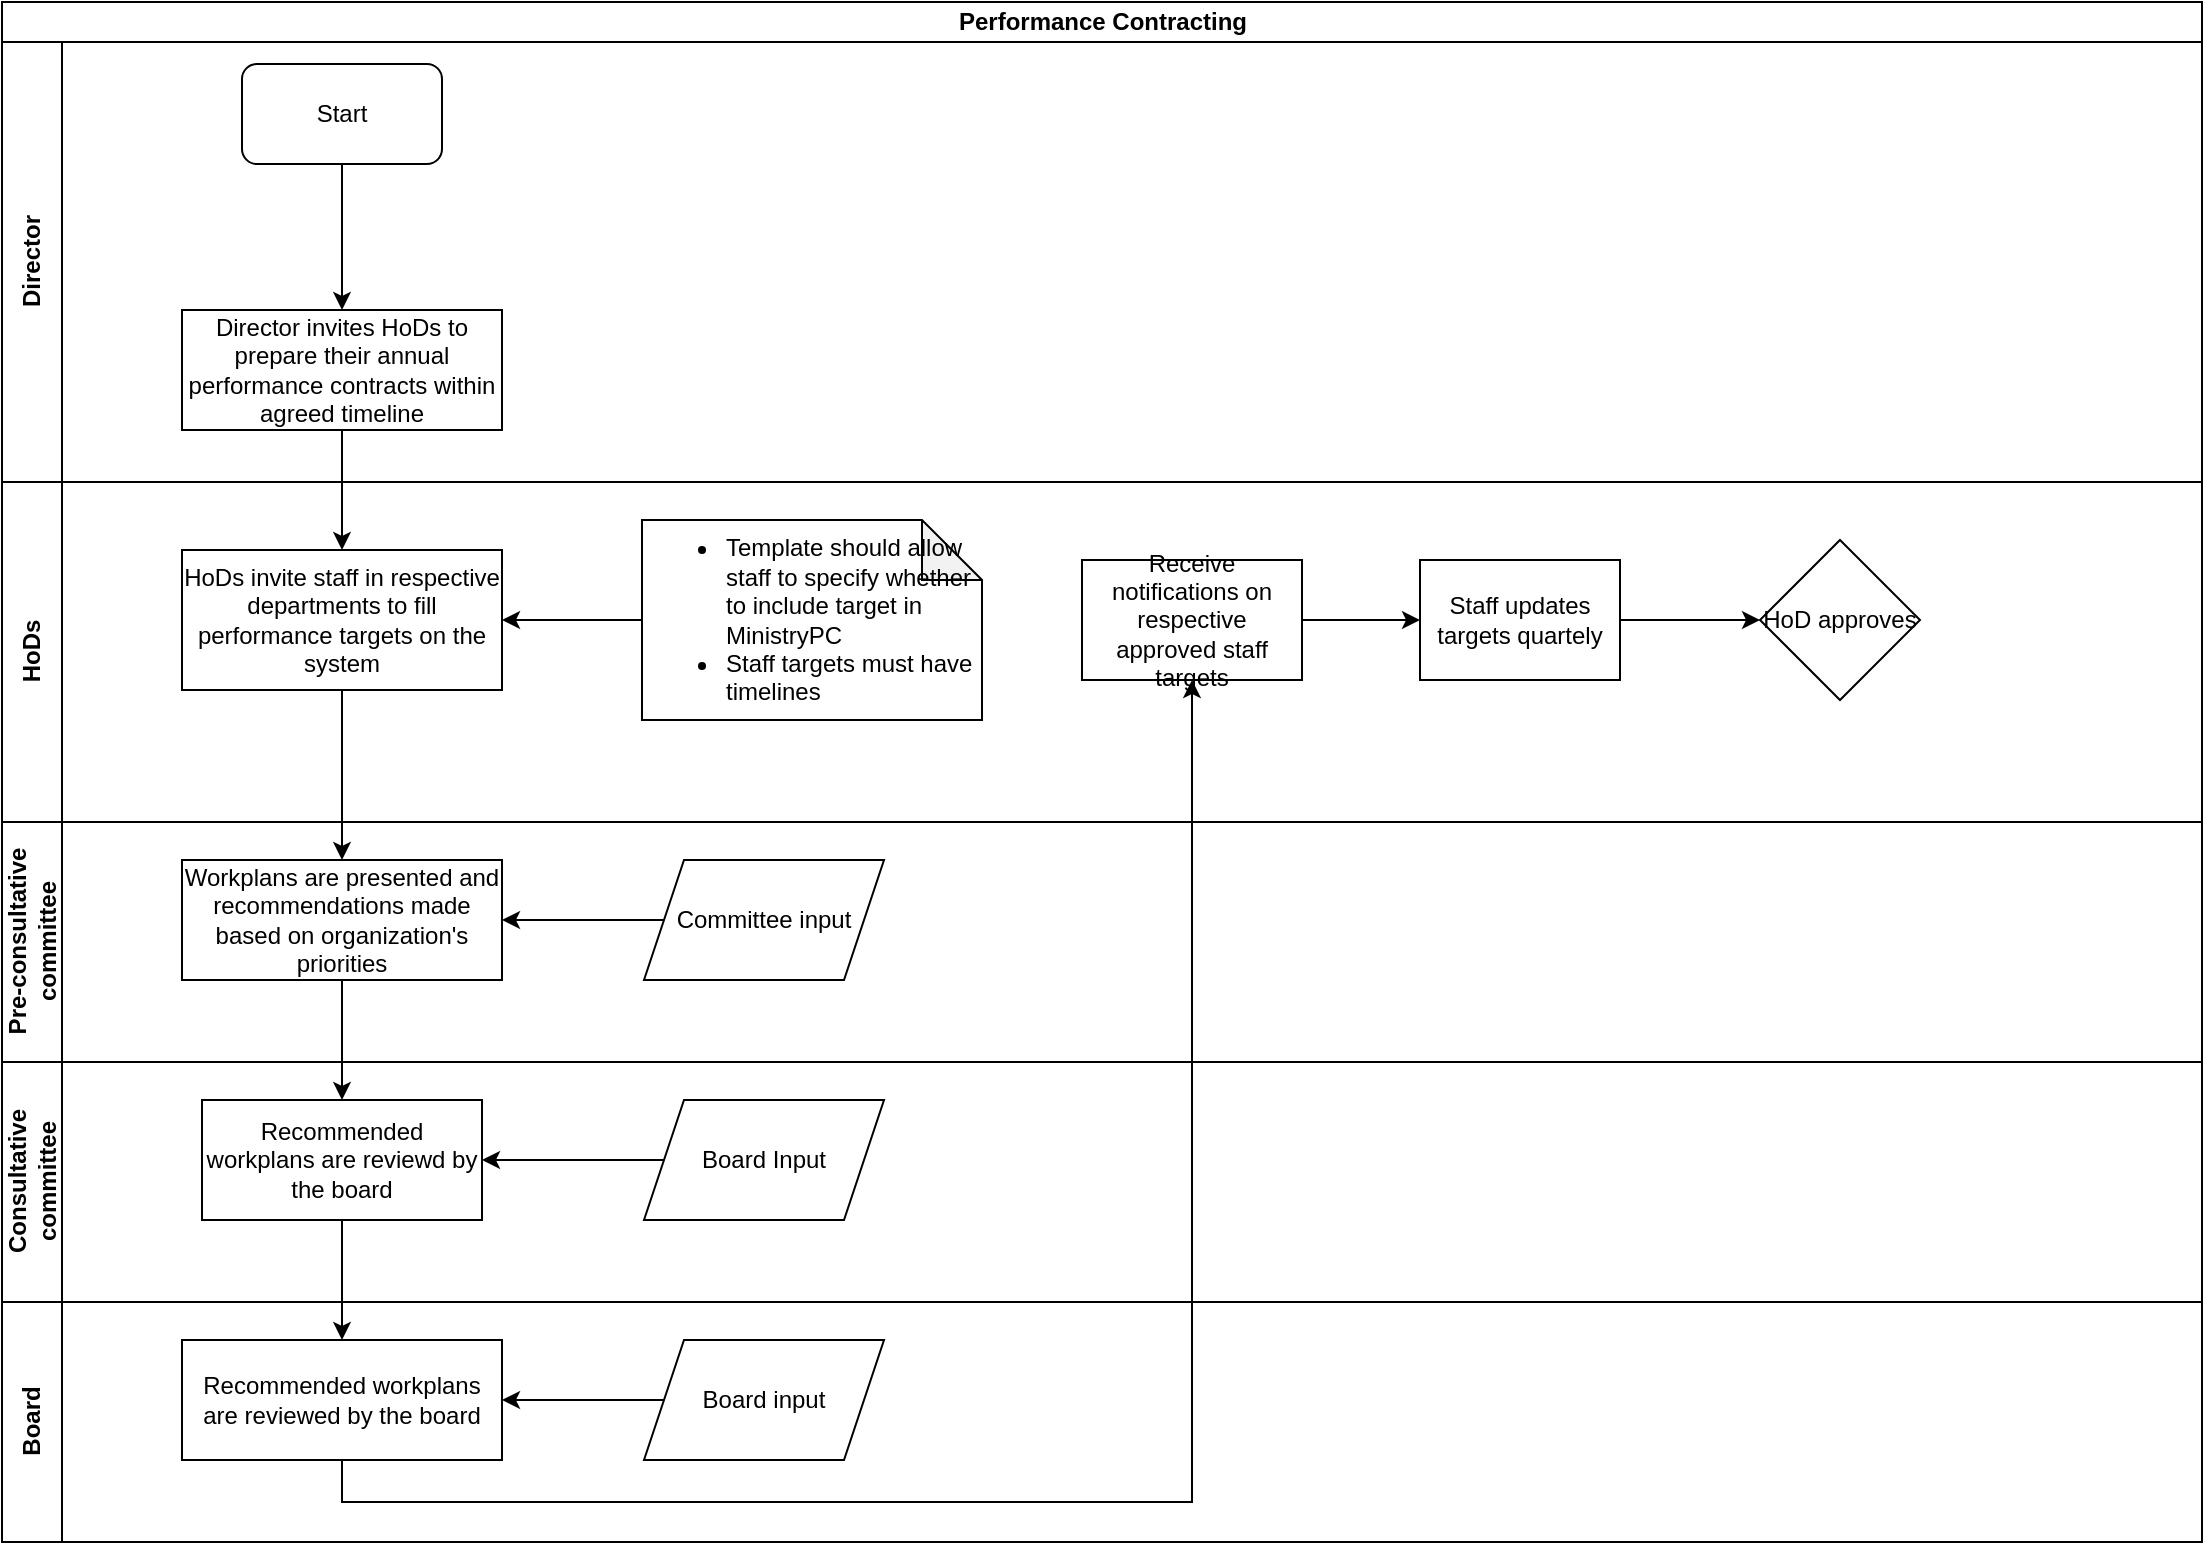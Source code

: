 <mxfile version="13.10.2" type="github">
  <diagram id="BvhlkT9Ul9FyrsT8X-tj" name="Page-1">
    <mxGraphModel dx="1038" dy="547" grid="1" gridSize="10" guides="1" tooltips="1" connect="1" arrows="1" fold="1" page="1" pageScale="1" pageWidth="1169" pageHeight="827" math="0" shadow="0">
      <root>
        <mxCell id="0" />
        <mxCell id="1" parent="0" />
        <mxCell id="p53rdiJHdvj2qYngNVLq-1" value="Performance Contracting" style="swimlane;html=1;childLayout=stackLayout;resizeParent=1;resizeParentMax=0;horizontal=1;startSize=20;horizontalStack=0;" vertex="1" parent="1">
          <mxGeometry x="40" y="20" width="1100" height="770" as="geometry" />
        </mxCell>
        <mxCell id="p53rdiJHdvj2qYngNVLq-10" value="" style="edgeStyle=orthogonalEdgeStyle;rounded=0;orthogonalLoop=1;jettySize=auto;html=1;" edge="1" parent="p53rdiJHdvj2qYngNVLq-1" source="p53rdiJHdvj2qYngNVLq-8" target="p53rdiJHdvj2qYngNVLq-9">
          <mxGeometry relative="1" as="geometry" />
        </mxCell>
        <mxCell id="p53rdiJHdvj2qYngNVLq-15" value="" style="edgeStyle=orthogonalEdgeStyle;rounded=0;orthogonalLoop=1;jettySize=auto;html=1;" edge="1" parent="p53rdiJHdvj2qYngNVLq-1" source="p53rdiJHdvj2qYngNVLq-9" target="p53rdiJHdvj2qYngNVLq-14">
          <mxGeometry relative="1" as="geometry" />
        </mxCell>
        <mxCell id="p53rdiJHdvj2qYngNVLq-19" value="" style="edgeStyle=orthogonalEdgeStyle;rounded=0;orthogonalLoop=1;jettySize=auto;html=1;entryX=0.5;entryY=0;entryDx=0;entryDy=0;" edge="1" parent="p53rdiJHdvj2qYngNVLq-1" source="p53rdiJHdvj2qYngNVLq-14" target="p53rdiJHdvj2qYngNVLq-17">
          <mxGeometry relative="1" as="geometry">
            <mxPoint x="170" y="569" as="targetPoint" />
          </mxGeometry>
        </mxCell>
        <mxCell id="p53rdiJHdvj2qYngNVLq-27" value="" style="edgeStyle=orthogonalEdgeStyle;rounded=0;orthogonalLoop=1;jettySize=auto;html=1;entryX=0.5;entryY=1;entryDx=0;entryDy=0;exitX=0.5;exitY=1;exitDx=0;exitDy=0;" edge="1" parent="p53rdiJHdvj2qYngNVLq-1" source="p53rdiJHdvj2qYngNVLq-38" target="p53rdiJHdvj2qYngNVLq-26">
          <mxGeometry relative="1" as="geometry">
            <Array as="points">
              <mxPoint x="170" y="750" />
              <mxPoint x="595" y="750" />
            </Array>
          </mxGeometry>
        </mxCell>
        <mxCell id="p53rdiJHdvj2qYngNVLq-2" value="Director" style="swimlane;html=1;startSize=30;horizontal=0;" vertex="1" parent="p53rdiJHdvj2qYngNVLq-1">
          <mxGeometry y="20" width="1100" height="220" as="geometry" />
        </mxCell>
        <mxCell id="p53rdiJHdvj2qYngNVLq-5" value="Start" style="rounded=1;whiteSpace=wrap;html=1;" vertex="1" parent="p53rdiJHdvj2qYngNVLq-2">
          <mxGeometry x="120" y="11" width="100" height="50" as="geometry" />
        </mxCell>
        <mxCell id="p53rdiJHdvj2qYngNVLq-8" value="Director invites HoDs to prepare their annual performance contracts within agreed timeline" style="rounded=0;whiteSpace=wrap;html=1;" vertex="1" parent="p53rdiJHdvj2qYngNVLq-2">
          <mxGeometry x="90" y="134" width="160" height="60" as="geometry" />
        </mxCell>
        <mxCell id="p53rdiJHdvj2qYngNVLq-7" value="" style="edgeStyle=orthogonalEdgeStyle;rounded=0;orthogonalLoop=1;jettySize=auto;html=1;entryX=0.5;entryY=0;entryDx=0;entryDy=0;" edge="1" parent="p53rdiJHdvj2qYngNVLq-2" source="p53rdiJHdvj2qYngNVLq-5" target="p53rdiJHdvj2qYngNVLq-8">
          <mxGeometry relative="1" as="geometry">
            <mxPoint x="170" y="126" as="targetPoint" />
          </mxGeometry>
        </mxCell>
        <mxCell id="p53rdiJHdvj2qYngNVLq-3" value="HoDs" style="swimlane;html=1;startSize=30;horizontal=0;" vertex="1" parent="p53rdiJHdvj2qYngNVLq-1">
          <mxGeometry y="240" width="1100" height="170" as="geometry" />
        </mxCell>
        <mxCell id="p53rdiJHdvj2qYngNVLq-9" value="HoDs invite staff in respective departments to fill performance targets on the system" style="whiteSpace=wrap;html=1;rounded=0;" vertex="1" parent="p53rdiJHdvj2qYngNVLq-3">
          <mxGeometry x="90" y="34" width="160" height="70" as="geometry" />
        </mxCell>
        <mxCell id="p53rdiJHdvj2qYngNVLq-11" value="&lt;div align=&quot;left&quot;&gt;&lt;ul&gt;&lt;li&gt;Template should allow staff to specify whether to include target in MinistryPC&lt;/li&gt;&lt;li&gt;Staff targets must have timelines&lt;/li&gt;&lt;/ul&gt;&lt;/div&gt;" style="shape=note;whiteSpace=wrap;html=1;backgroundOutline=1;darkOpacity=0.05;align=left;" vertex="1" parent="p53rdiJHdvj2qYngNVLq-3">
          <mxGeometry x="320" y="19" width="170" height="100" as="geometry" />
        </mxCell>
        <mxCell id="p53rdiJHdvj2qYngNVLq-13" value="" style="edgeStyle=orthogonalEdgeStyle;rounded=0;orthogonalLoop=1;jettySize=auto;html=1;entryX=1;entryY=0.5;entryDx=0;entryDy=0;" edge="1" parent="p53rdiJHdvj2qYngNVLq-3" source="p53rdiJHdvj2qYngNVLq-11" target="p53rdiJHdvj2qYngNVLq-9">
          <mxGeometry relative="1" as="geometry">
            <mxPoint x="310" y="64" as="targetPoint" />
          </mxGeometry>
        </mxCell>
        <mxCell id="p53rdiJHdvj2qYngNVLq-26" value="Receive notifications on respective approved staff targets" style="whiteSpace=wrap;html=1;rounded=0;" vertex="1" parent="p53rdiJHdvj2qYngNVLq-3">
          <mxGeometry x="540" y="39" width="110" height="60" as="geometry" />
        </mxCell>
        <mxCell id="p53rdiJHdvj2qYngNVLq-28" value="Staff updates targets quartely" style="whiteSpace=wrap;html=1;rounded=0;" vertex="1" parent="p53rdiJHdvj2qYngNVLq-3">
          <mxGeometry x="709" y="39" width="100" height="60" as="geometry" />
        </mxCell>
        <mxCell id="p53rdiJHdvj2qYngNVLq-29" value="" style="edgeStyle=orthogonalEdgeStyle;rounded=0;orthogonalLoop=1;jettySize=auto;html=1;" edge="1" parent="p53rdiJHdvj2qYngNVLq-3" source="p53rdiJHdvj2qYngNVLq-26" target="p53rdiJHdvj2qYngNVLq-28">
          <mxGeometry relative="1" as="geometry" />
        </mxCell>
        <mxCell id="p53rdiJHdvj2qYngNVLq-32" value="HoD approves" style="rhombus;whiteSpace=wrap;html=1;" vertex="1" parent="p53rdiJHdvj2qYngNVLq-3">
          <mxGeometry x="879" y="29" width="80" height="80" as="geometry" />
        </mxCell>
        <mxCell id="p53rdiJHdvj2qYngNVLq-4" value="&lt;div&gt;Pre-consultative &lt;br&gt;&lt;/div&gt;&lt;div&gt;committee&lt;/div&gt;" style="swimlane;html=1;startSize=30;horizontal=0;" vertex="1" parent="p53rdiJHdvj2qYngNVLq-1">
          <mxGeometry y="410" width="1100" height="120" as="geometry" />
        </mxCell>
        <mxCell id="p53rdiJHdvj2qYngNVLq-14" value="Workplans are presented and recommendations made based on organization&#39;s priorities" style="whiteSpace=wrap;html=1;rounded=0;" vertex="1" parent="p53rdiJHdvj2qYngNVLq-4">
          <mxGeometry x="90" y="19" width="160" height="60" as="geometry" />
        </mxCell>
        <mxCell id="p53rdiJHdvj2qYngNVLq-21" value="Committee input" style="shape=parallelogram;perimeter=parallelogramPerimeter;whiteSpace=wrap;html=1;fixedSize=1;" vertex="1" parent="p53rdiJHdvj2qYngNVLq-4">
          <mxGeometry x="321" y="19" width="120" height="60" as="geometry" />
        </mxCell>
        <mxCell id="p53rdiJHdvj2qYngNVLq-23" value="" style="edgeStyle=orthogonalEdgeStyle;rounded=0;orthogonalLoop=1;jettySize=auto;html=1;entryX=1;entryY=0.5;entryDx=0;entryDy=0;" edge="1" parent="p53rdiJHdvj2qYngNVLq-4" source="p53rdiJHdvj2qYngNVLq-21" target="p53rdiJHdvj2qYngNVLq-14">
          <mxGeometry relative="1" as="geometry">
            <mxPoint x="280" y="49" as="targetPoint" />
          </mxGeometry>
        </mxCell>
        <mxCell id="p53rdiJHdvj2qYngNVLq-16" value="Consultative &lt;br&gt;&lt;div&gt;committee&lt;/div&gt;" style="swimlane;html=1;startSize=30;horizontal=0;" vertex="1" parent="p53rdiJHdvj2qYngNVLq-1">
          <mxGeometry y="530" width="1100" height="120" as="geometry" />
        </mxCell>
        <mxCell id="p53rdiJHdvj2qYngNVLq-17" value="Recommended workplans are reviewd by the board" style="whiteSpace=wrap;html=1;rounded=0;" vertex="1" parent="p53rdiJHdvj2qYngNVLq-16">
          <mxGeometry x="100" y="19" width="140" height="60" as="geometry" />
        </mxCell>
        <mxCell id="p53rdiJHdvj2qYngNVLq-20" value="Board Input" style="shape=parallelogram;perimeter=parallelogramPerimeter;whiteSpace=wrap;html=1;fixedSize=1;" vertex="1" parent="p53rdiJHdvj2qYngNVLq-16">
          <mxGeometry x="321" y="19" width="120" height="60" as="geometry" />
        </mxCell>
        <mxCell id="p53rdiJHdvj2qYngNVLq-25" value="" style="edgeStyle=orthogonalEdgeStyle;rounded=0;orthogonalLoop=1;jettySize=auto;html=1;entryX=1;entryY=0.5;entryDx=0;entryDy=0;" edge="1" parent="p53rdiJHdvj2qYngNVLq-16" source="p53rdiJHdvj2qYngNVLq-20" target="p53rdiJHdvj2qYngNVLq-17">
          <mxGeometry relative="1" as="geometry">
            <mxPoint x="260" y="49" as="targetPoint" />
          </mxGeometry>
        </mxCell>
        <mxCell id="p53rdiJHdvj2qYngNVLq-37" value="Board" style="swimlane;html=1;startSize=30;horizontal=0;" vertex="1" parent="p53rdiJHdvj2qYngNVLq-1">
          <mxGeometry y="650" width="1100" height="120" as="geometry" />
        </mxCell>
        <mxCell id="p53rdiJHdvj2qYngNVLq-38" value="Recommended workplans are reviewed by the board" style="whiteSpace=wrap;html=1;rounded=0;" vertex="1" parent="p53rdiJHdvj2qYngNVLq-37">
          <mxGeometry x="90" y="19" width="160" height="60" as="geometry" />
        </mxCell>
        <mxCell id="p53rdiJHdvj2qYngNVLq-39" value="Board input" style="shape=parallelogram;perimeter=parallelogramPerimeter;whiteSpace=wrap;html=1;fixedSize=1;" vertex="1" parent="p53rdiJHdvj2qYngNVLq-37">
          <mxGeometry x="321" y="19" width="120" height="60" as="geometry" />
        </mxCell>
        <mxCell id="p53rdiJHdvj2qYngNVLq-40" value="" style="edgeStyle=orthogonalEdgeStyle;rounded=0;orthogonalLoop=1;jettySize=auto;html=1;entryX=1;entryY=0.5;entryDx=0;entryDy=0;" edge="1" parent="p53rdiJHdvj2qYngNVLq-37" source="p53rdiJHdvj2qYngNVLq-39" target="p53rdiJHdvj2qYngNVLq-38">
          <mxGeometry relative="1" as="geometry">
            <mxPoint x="280" y="49" as="targetPoint" />
          </mxGeometry>
        </mxCell>
        <mxCell id="p53rdiJHdvj2qYngNVLq-42" value="" style="edgeStyle=orthogonalEdgeStyle;rounded=0;orthogonalLoop=1;jettySize=auto;html=1;entryX=0.5;entryY=0;entryDx=0;entryDy=0;" edge="1" parent="p53rdiJHdvj2qYngNVLq-1" source="p53rdiJHdvj2qYngNVLq-17" target="p53rdiJHdvj2qYngNVLq-38">
          <mxGeometry relative="1" as="geometry">
            <mxPoint x="170" y="689" as="targetPoint" />
          </mxGeometry>
        </mxCell>
        <mxCell id="p53rdiJHdvj2qYngNVLq-31" value="" style="edgeStyle=orthogonalEdgeStyle;rounded=0;orthogonalLoop=1;jettySize=auto;html=1;" edge="1" parent="1" source="p53rdiJHdvj2qYngNVLq-28">
          <mxGeometry relative="1" as="geometry">
            <mxPoint x="919" y="329" as="targetPoint" />
          </mxGeometry>
        </mxCell>
      </root>
    </mxGraphModel>
  </diagram>
</mxfile>
